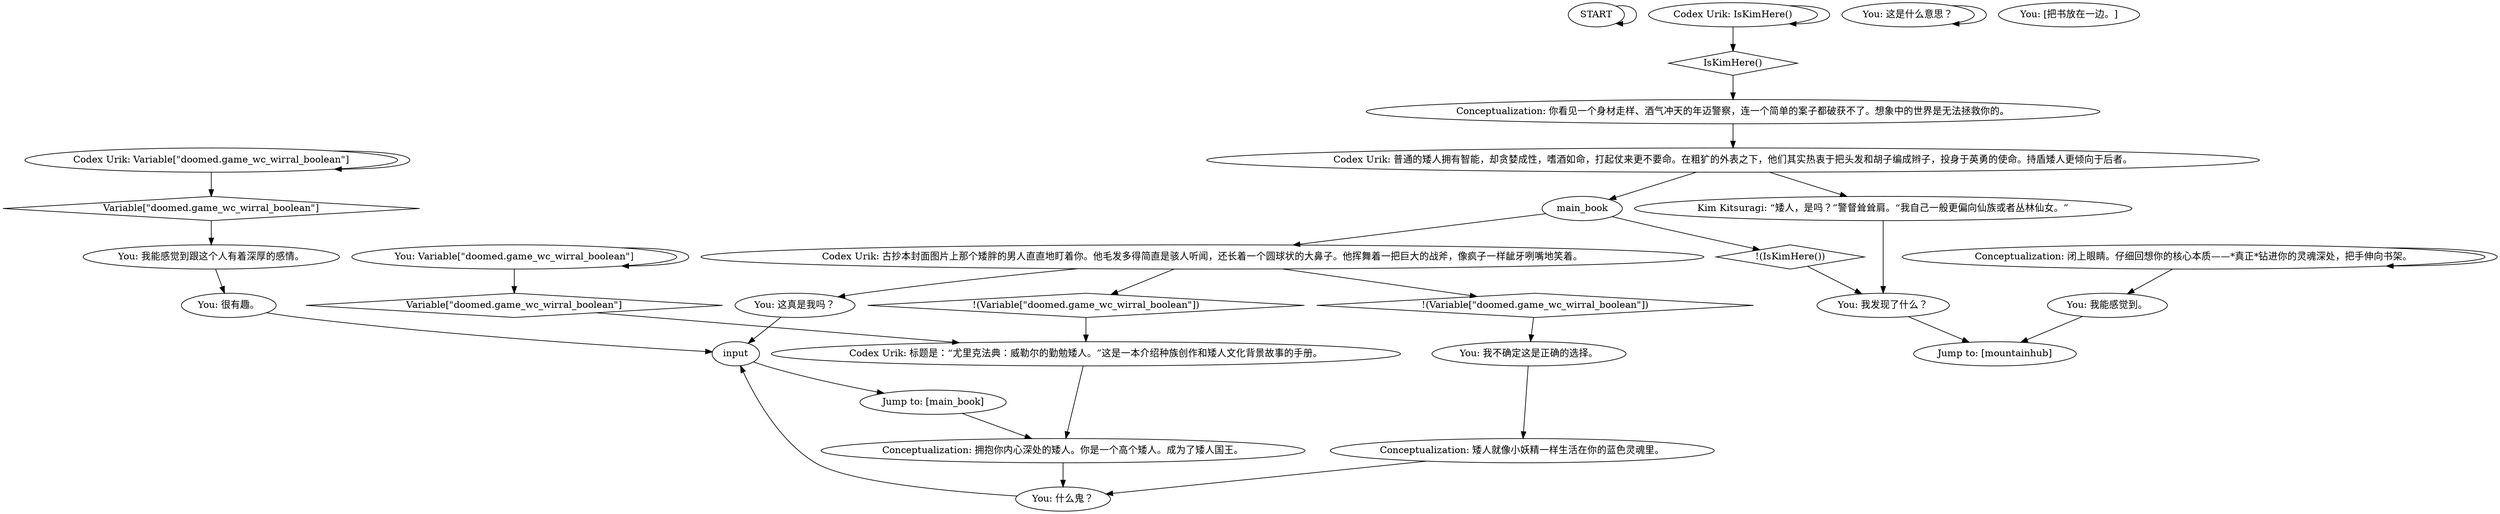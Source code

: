 # INVENTORY / CODEX URIK
# An introductory race creation and dweorg cultural backstory manual available to purchase in the board game mountain.
# ==================================================
digraph G {
	  0 [label="START"];
	  1 [label="input"];
	  2 [label="Codex Urik: 普通的矮人拥有智能，却贪婪成性，嗜酒如命，打起仗来更不要命。在粗犷的外表之下，他们其实热衷于把头发和胡子编成辫子，投身于英勇的使命。持盾矮人更倾向于后者。"];
	  3 [label="Jump to: [main_book]"];
	  4 [label="Codex Urik: 标题是：“尤里克法典：威勒尔的勤勉矮人。”这是一本介绍种族创作和矮人文化背景故事的手册。"];
	  5 [label="Codex Urik: Variable[\"doomed.game_wc_wirral_boolean\"]"];
	  6 [label="Variable[\"doomed.game_wc_wirral_boolean\"]", shape=diamond];
	  7 [label="!(Variable[\"doomed.game_wc_wirral_boolean\"])", shape=diamond];
	  8 [label="You: 很有趣。"];
	  9 [label="Conceptualization: 拥抱你内心深处的矮人。你是一个高个矮人。成为了矮人国王。"];
	  10 [label="main_book"];
	  11 [label="You: 我不确定这是正确的选择。"];
	  12 [label="Conceptualization: 你看见一个身材走样、酒气冲天的年迈警察，连一个简单的案子都破获不了。想象中的世界是无法拯救你的。"];
	  13 [label="Kim Kitsuragi: “矮人，是吗？”警督耸耸肩。“我自己一般更偏向仙族或者丛林仙女。”"];
	  14 [label="You: 我能感觉到跟这个人有着深厚的感情。"];
	  15 [label="Conceptualization: 闭上眼睛。仔细回想你的核心本质——*真正*钻进你的灵魂深处，把手伸向书架。"];
	  16 [label="You: 我发现了什么？"];
	  17 [label="Jump to: [mountainhub]"];
	  18 [label="Codex Urik: 古抄本封面图片上那个矮胖的男人直直地盯着你。他毛发多得简直是骇人听闻，还长着一个圆球状的大鼻子。他挥舞着一把巨大的战斧，像疯子一样龇牙咧嘴地笑着。"];
	  19 [label="You: 这是什么意思？"];
	  20 [label="You: Variable[\"doomed.game_wc_wirral_boolean\"]"];
	  21 [label="Variable[\"doomed.game_wc_wirral_boolean\"]", shape=diamond];
	  22 [label="!(Variable[\"doomed.game_wc_wirral_boolean\"])", shape=diamond];
	  23 [label="You: 什么鬼？"];
	  24 [label="Codex Urik: IsKimHere()"];
	  25 [label="IsKimHere()", shape=diamond];
	  26 [label="!(IsKimHere())", shape=diamond];
	  27 [label="You: [把书放在一边。]"];
	  28 [label="You: 我能感觉到。"];
	  29 [label="You: 这真是我吗？"];
	  30 [label="Conceptualization: 矮人就像小妖精一样生活在你的蓝色灵魂里。"];
	  0 -> 0
	  1 -> 3
	  2 -> 10
	  2 -> 13
	  3 -> 9
	  4 -> 9
	  5 -> 5
	  5 -> 6
	  6 -> 14
	  7 -> 11
	  8 -> 1
	  9 -> 23
	  10 -> 18
	  10 -> 26
	  11 -> 30
	  12 -> 2
	  13 -> 16
	  14 -> 8
	  15 -> 28
	  15 -> 15
	  16 -> 17
	  18 -> 29
	  18 -> 22
	  18 -> 7
	  19 -> 19
	  20 -> 20
	  20 -> 21
	  21 -> 4
	  22 -> 4
	  23 -> 1
	  24 -> 24
	  24 -> 25
	  25 -> 12
	  26 -> 16
	  28 -> 17
	  29 -> 1
	  30 -> 23
}

